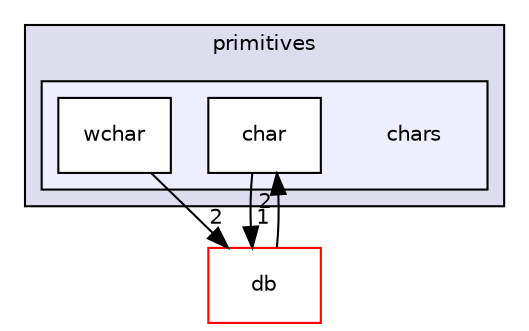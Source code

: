 digraph "src/OpenFOAM/primitives/chars" {
  bgcolor=transparent;
  compound=true
  node [ fontsize="10", fontname="Helvetica"];
  edge [ labelfontsize="10", labelfontname="Helvetica"];
  subgraph clusterdir_3e50f45338116b169052b428016851aa {
    graph [ bgcolor="#ddddee", pencolor="black", label="primitives" fontname="Helvetica", fontsize="10", URL="dir_3e50f45338116b169052b428016851aa.html"]
  subgraph clusterdir_88dabb3705a9b13be16987836626f570 {
    graph [ bgcolor="#eeeeff", pencolor="black", label="" URL="dir_88dabb3705a9b13be16987836626f570.html"];
    dir_88dabb3705a9b13be16987836626f570 [shape=plaintext label="chars"];
    dir_b72a213ac07dc1b89a09be84bf58c8ad [shape=box label="char" color="black" fillcolor="white" style="filled" URL="dir_b72a213ac07dc1b89a09be84bf58c8ad.html"];
    dir_3696dffb2fb96b9f9c224ad8e07c41c6 [shape=box label="wchar" color="black" fillcolor="white" style="filled" URL="dir_3696dffb2fb96b9f9c224ad8e07c41c6.html"];
  }
  }
  dir_63c634f7a7cfd679ac26c67fb30fc32f [shape=box label="db" color="red" URL="dir_63c634f7a7cfd679ac26c67fb30fc32f.html"];
  dir_b72a213ac07dc1b89a09be84bf58c8ad->dir_63c634f7a7cfd679ac26c67fb30fc32f [headlabel="1", labeldistance=1.5 headhref="dir_002639_002218.html"];
  dir_63c634f7a7cfd679ac26c67fb30fc32f->dir_b72a213ac07dc1b89a09be84bf58c8ad [headlabel="2", labeldistance=1.5 headhref="dir_002218_002639.html"];
  dir_3696dffb2fb96b9f9c224ad8e07c41c6->dir_63c634f7a7cfd679ac26c67fb30fc32f [headlabel="2", labeldistance=1.5 headhref="dir_002640_002218.html"];
}
